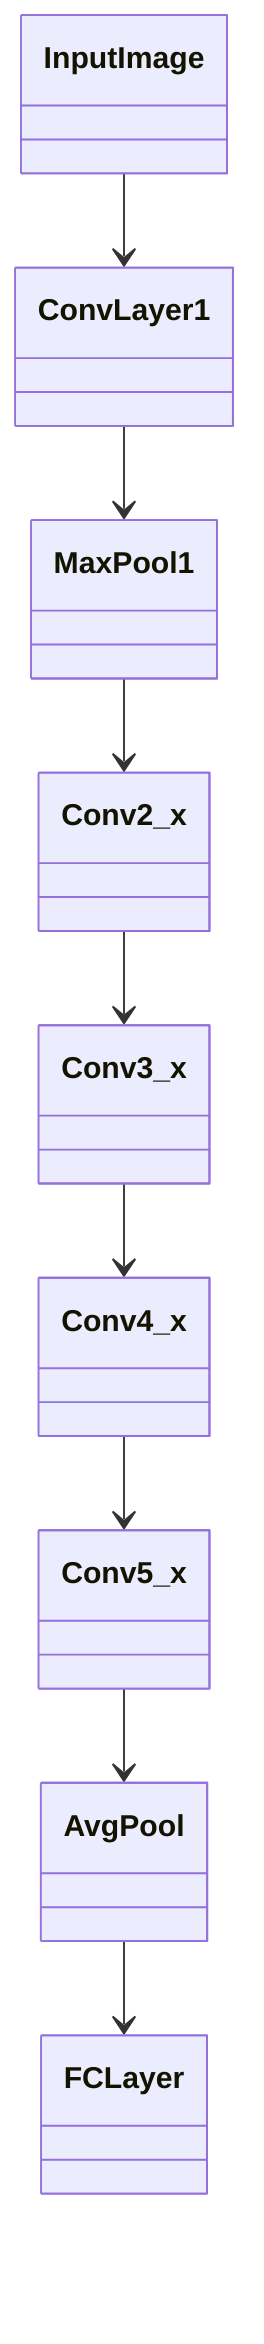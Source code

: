 classDiagram
    class InputImage
    class ConvLayer1
    class MaxPool1
    class Conv2_x
    class Conv3_x
    class Conv4_x
    class Conv5_x
    class AvgPool
    class FCLayer

    InputImage --> ConvLayer1
    ConvLayer1 --> MaxPool1
    MaxPool1 --> Conv2_x
    Conv2_x --> Conv3_x
    Conv3_x --> Conv4_x
    Conv4_x --> Conv5_x
    Conv5_x --> AvgPool
    AvgPool --> FCLayer